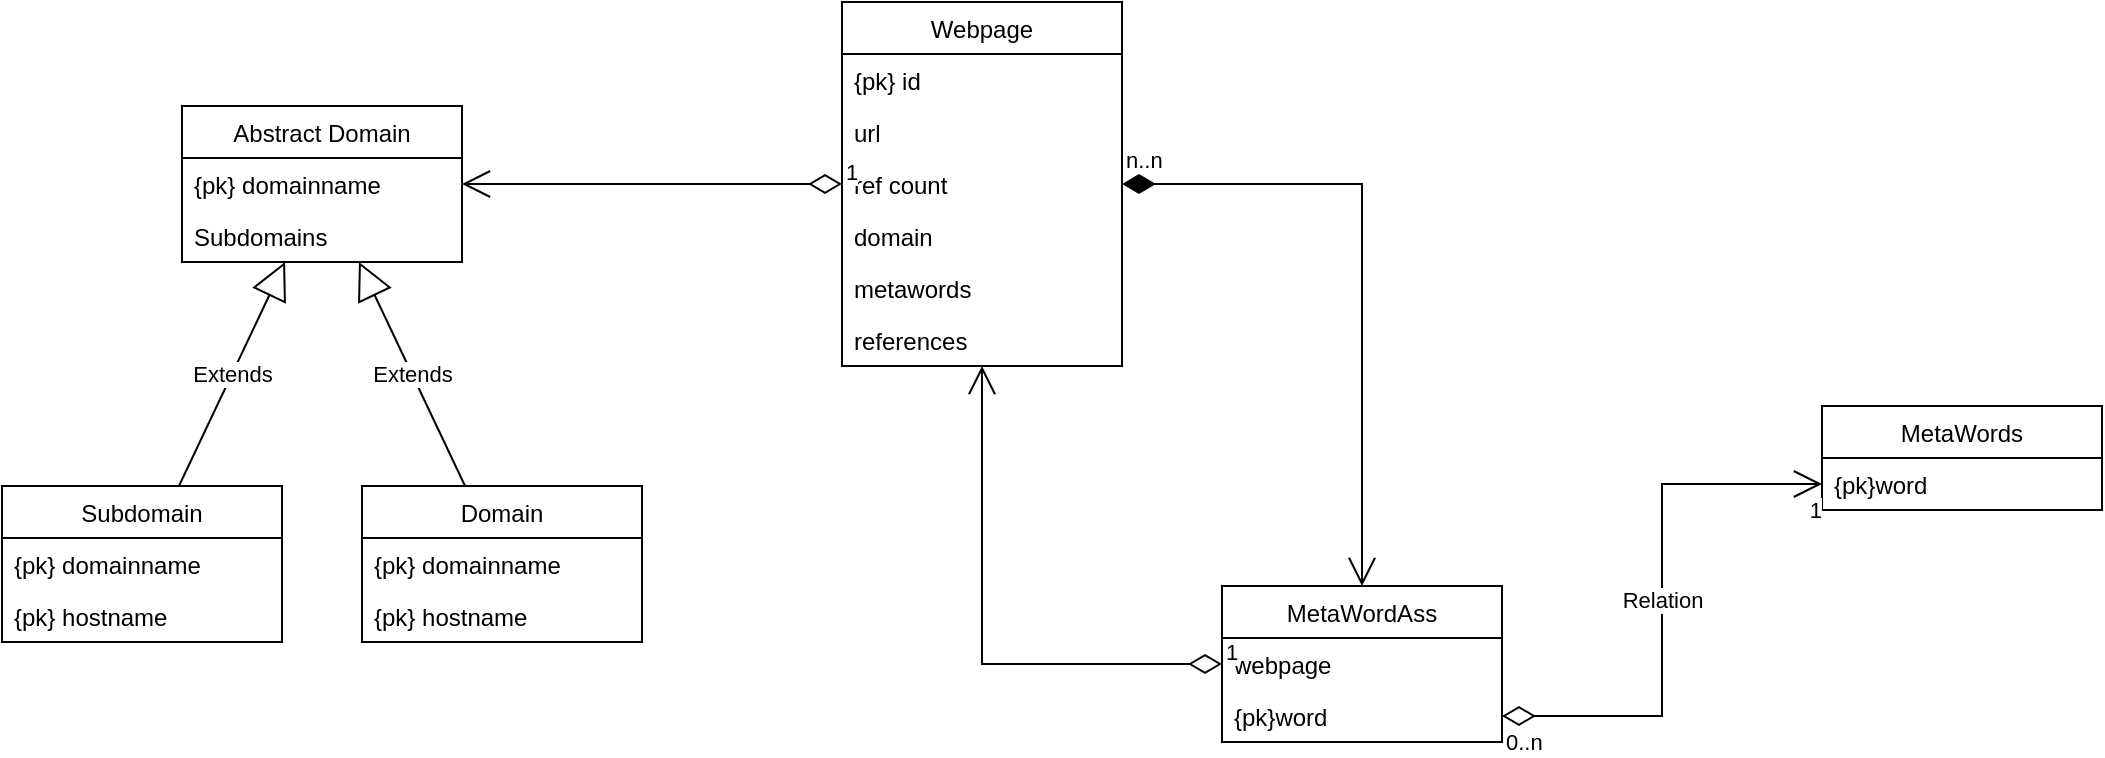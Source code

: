<mxfile version="20.2.8" type="device"><diagram id="M3Vx0OquVgNbvOq3PSSX" name="Page-1"><mxGraphModel dx="1422" dy="865" grid="1" gridSize="10" guides="1" tooltips="1" connect="1" arrows="1" fold="1" page="1" pageScale="1" pageWidth="827" pageHeight="1169" math="0" shadow="0"><root><mxCell id="0"/><mxCell id="1" parent="0"/><mxCell id="vWuMXlVWc65ogXCDPLwL-6" value="Abstract Domain" style="swimlane;fontStyle=0;childLayout=stackLayout;horizontal=1;startSize=26;fillColor=none;horizontalStack=0;resizeParent=1;resizeParentMax=0;resizeLast=0;collapsible=1;marginBottom=0;" vertex="1" parent="1"><mxGeometry x="100" y="120" width="140" height="78" as="geometry"/></mxCell><mxCell id="vWuMXlVWc65ogXCDPLwL-7" value="{pk} domainname" style="text;strokeColor=none;fillColor=none;align=left;verticalAlign=top;spacingLeft=4;spacingRight=4;overflow=hidden;rotatable=0;points=[[0,0.5],[1,0.5]];portConstraint=eastwest;" vertex="1" parent="vWuMXlVWc65ogXCDPLwL-6"><mxGeometry y="26" width="140" height="26" as="geometry"/></mxCell><mxCell id="vWuMXlVWc65ogXCDPLwL-8" value="Subdomains" style="text;strokeColor=none;fillColor=none;align=left;verticalAlign=top;spacingLeft=4;spacingRight=4;overflow=hidden;rotatable=0;points=[[0,0.5],[1,0.5]];portConstraint=eastwest;" vertex="1" parent="vWuMXlVWc65ogXCDPLwL-6"><mxGeometry y="52" width="140" height="26" as="geometry"/></mxCell><mxCell id="vWuMXlVWc65ogXCDPLwL-10" value="Webpage" style="swimlane;fontStyle=0;childLayout=stackLayout;horizontal=1;startSize=26;fillColor=none;horizontalStack=0;resizeParent=1;resizeParentMax=0;resizeLast=0;collapsible=1;marginBottom=0;" vertex="1" parent="1"><mxGeometry x="430" y="68" width="140" height="182" as="geometry"><mxRectangle x="320" y="120" width="90" height="30" as="alternateBounds"/></mxGeometry></mxCell><mxCell id="vWuMXlVWc65ogXCDPLwL-11" value="{pk} id" style="text;strokeColor=none;fillColor=none;align=left;verticalAlign=top;spacingLeft=4;spacingRight=4;overflow=hidden;rotatable=0;points=[[0,0.5],[1,0.5]];portConstraint=eastwest;" vertex="1" parent="vWuMXlVWc65ogXCDPLwL-10"><mxGeometry y="26" width="140" height="26" as="geometry"/></mxCell><mxCell id="vWuMXlVWc65ogXCDPLwL-12" value="url" style="text;strokeColor=none;fillColor=none;align=left;verticalAlign=top;spacingLeft=4;spacingRight=4;overflow=hidden;rotatable=0;points=[[0,0.5],[1,0.5]];portConstraint=eastwest;" vertex="1" parent="vWuMXlVWc65ogXCDPLwL-10"><mxGeometry y="52" width="140" height="26" as="geometry"/></mxCell><mxCell id="vWuMXlVWc65ogXCDPLwL-13" value="ref count" style="text;strokeColor=none;fillColor=none;align=left;verticalAlign=top;spacingLeft=4;spacingRight=4;overflow=hidden;rotatable=0;points=[[0,0.5],[1,0.5]];portConstraint=eastwest;" vertex="1" parent="vWuMXlVWc65ogXCDPLwL-10"><mxGeometry y="78" width="140" height="26" as="geometry"/></mxCell><mxCell id="vWuMXlVWc65ogXCDPLwL-30" value="domain" style="text;strokeColor=none;fillColor=none;align=left;verticalAlign=top;spacingLeft=4;spacingRight=4;overflow=hidden;rotatable=0;points=[[0,0.5],[1,0.5]];portConstraint=eastwest;" vertex="1" parent="vWuMXlVWc65ogXCDPLwL-10"><mxGeometry y="104" width="140" height="26" as="geometry"/></mxCell><mxCell id="vWuMXlVWc65ogXCDPLwL-43" value="metawords" style="text;strokeColor=none;fillColor=none;align=left;verticalAlign=top;spacingLeft=4;spacingRight=4;overflow=hidden;rotatable=0;points=[[0,0.5],[1,0.5]];portConstraint=eastwest;" vertex="1" parent="vWuMXlVWc65ogXCDPLwL-10"><mxGeometry y="130" width="140" height="26" as="geometry"/></mxCell><mxCell id="vWuMXlVWc65ogXCDPLwL-42" value="references" style="text;strokeColor=none;fillColor=none;align=left;verticalAlign=top;spacingLeft=4;spacingRight=4;overflow=hidden;rotatable=0;points=[[0,0.5],[1,0.5]];portConstraint=eastwest;" vertex="1" parent="vWuMXlVWc65ogXCDPLwL-10"><mxGeometry y="156" width="140" height="26" as="geometry"/></mxCell><mxCell id="vWuMXlVWc65ogXCDPLwL-14" value="MetaWords" style="swimlane;fontStyle=0;childLayout=stackLayout;horizontal=1;startSize=26;fillColor=none;horizontalStack=0;resizeParent=1;resizeParentMax=0;resizeLast=0;collapsible=1;marginBottom=0;" vertex="1" parent="1"><mxGeometry x="920" y="270" width="140" height="52" as="geometry"/></mxCell><mxCell id="vWuMXlVWc65ogXCDPLwL-16" value="{pk}word" style="text;strokeColor=none;fillColor=none;align=left;verticalAlign=top;spacingLeft=4;spacingRight=4;overflow=hidden;rotatable=0;points=[[0,0.5],[1,0.5]];portConstraint=eastwest;" vertex="1" parent="vWuMXlVWc65ogXCDPLwL-14"><mxGeometry y="26" width="140" height="26" as="geometry"/></mxCell><mxCell id="vWuMXlVWc65ogXCDPLwL-18" value="Subdomain" style="swimlane;fontStyle=0;childLayout=stackLayout;horizontal=1;startSize=26;fillColor=none;horizontalStack=0;resizeParent=1;resizeParentMax=0;resizeLast=0;collapsible=1;marginBottom=0;" vertex="1" parent="1"><mxGeometry x="10" y="310" width="140" height="78" as="geometry"/></mxCell><mxCell id="vWuMXlVWc65ogXCDPLwL-41" value="{pk} domainname" style="text;strokeColor=none;fillColor=none;align=left;verticalAlign=top;spacingLeft=4;spacingRight=4;overflow=hidden;rotatable=0;points=[[0,0.5],[1,0.5]];portConstraint=eastwest;" vertex="1" parent="vWuMXlVWc65ogXCDPLwL-18"><mxGeometry y="26" width="140" height="26" as="geometry"/></mxCell><mxCell id="vWuMXlVWc65ogXCDPLwL-19" value="{pk} hostname" style="text;strokeColor=none;fillColor=none;align=left;verticalAlign=top;spacingLeft=4;spacingRight=4;overflow=hidden;rotatable=0;points=[[0,0.5],[1,0.5]];portConstraint=eastwest;" vertex="1" parent="vWuMXlVWc65ogXCDPLwL-18"><mxGeometry y="52" width="140" height="26" as="geometry"/></mxCell><mxCell id="vWuMXlVWc65ogXCDPLwL-34" value="Domain" style="swimlane;fontStyle=0;childLayout=stackLayout;horizontal=1;startSize=26;fillColor=none;horizontalStack=0;resizeParent=1;resizeParentMax=0;resizeLast=0;collapsible=1;marginBottom=0;" vertex="1" parent="1"><mxGeometry x="190" y="310" width="140" height="78" as="geometry"/></mxCell><mxCell id="vWuMXlVWc65ogXCDPLwL-36" value="{pk} domainname" style="text;strokeColor=none;fillColor=none;align=left;verticalAlign=top;spacingLeft=4;spacingRight=4;overflow=hidden;rotatable=0;points=[[0,0.5],[1,0.5]];portConstraint=eastwest;" vertex="1" parent="vWuMXlVWc65ogXCDPLwL-34"><mxGeometry y="26" width="140" height="26" as="geometry"/></mxCell><mxCell id="vWuMXlVWc65ogXCDPLwL-35" value="{pk} hostname" style="text;strokeColor=none;fillColor=none;align=left;verticalAlign=top;spacingLeft=4;spacingRight=4;overflow=hidden;rotatable=0;points=[[0,0.5],[1,0.5]];portConstraint=eastwest;" vertex="1" parent="vWuMXlVWc65ogXCDPLwL-34"><mxGeometry y="52" width="140" height="26" as="geometry"/></mxCell><mxCell id="vWuMXlVWc65ogXCDPLwL-44" value="MetaWordAss" style="swimlane;fontStyle=0;childLayout=stackLayout;horizontal=1;startSize=26;fillColor=none;horizontalStack=0;resizeParent=1;resizeParentMax=0;resizeLast=0;collapsible=1;marginBottom=0;" vertex="1" parent="1"><mxGeometry x="620" y="360" width="140" height="78" as="geometry"/></mxCell><mxCell id="vWuMXlVWc65ogXCDPLwL-46" value="webpage" style="text;strokeColor=none;fillColor=none;align=left;verticalAlign=top;spacingLeft=4;spacingRight=4;overflow=hidden;rotatable=0;points=[[0,0.5],[1,0.5]];portConstraint=eastwest;" vertex="1" parent="vWuMXlVWc65ogXCDPLwL-44"><mxGeometry y="26" width="140" height="26" as="geometry"/></mxCell><mxCell id="vWuMXlVWc65ogXCDPLwL-47" value="{pk}word" style="text;strokeColor=none;fillColor=none;align=left;verticalAlign=top;spacingLeft=4;spacingRight=4;overflow=hidden;rotatable=0;points=[[0,0.5],[1,0.5]];portConstraint=eastwest;" vertex="1" parent="vWuMXlVWc65ogXCDPLwL-44"><mxGeometry y="52" width="140" height="26" as="geometry"/></mxCell><mxCell id="vWuMXlVWc65ogXCDPLwL-48" value="1" style="endArrow=open;html=1;endSize=12;startArrow=diamondThin;startSize=14;startFill=0;edgeStyle=orthogonalEdgeStyle;align=left;verticalAlign=bottom;rounded=0;" edge="1" parent="1" source="vWuMXlVWc65ogXCDPLwL-10" target="vWuMXlVWc65ogXCDPLwL-6"><mxGeometry x="-1" y="3" relative="1" as="geometry"><mxPoint x="330" y="60" as="sourcePoint"/><mxPoint x="490" y="60" as="targetPoint"/></mxGeometry></mxCell><mxCell id="vWuMXlVWc65ogXCDPLwL-49" value="Extends" style="endArrow=block;endSize=16;endFill=0;html=1;rounded=0;" edge="1" parent="1" source="vWuMXlVWc65ogXCDPLwL-18" target="vWuMXlVWc65ogXCDPLwL-6"><mxGeometry width="160" relative="1" as="geometry"><mxPoint x="100" y="250" as="sourcePoint"/><mxPoint x="260" y="250" as="targetPoint"/></mxGeometry></mxCell><mxCell id="vWuMXlVWc65ogXCDPLwL-50" value="Extends" style="endArrow=block;endSize=16;endFill=0;html=1;rounded=0;" edge="1" parent="1" source="vWuMXlVWc65ogXCDPLwL-34" target="vWuMXlVWc65ogXCDPLwL-6"><mxGeometry width="160" relative="1" as="geometry"><mxPoint x="200" y="240" as="sourcePoint"/><mxPoint x="360" y="240" as="targetPoint"/></mxGeometry></mxCell><mxCell id="vWuMXlVWc65ogXCDPLwL-51" value="n..n" style="endArrow=open;html=1;endSize=12;startArrow=diamondThin;startSize=14;startFill=1;edgeStyle=orthogonalEdgeStyle;align=left;verticalAlign=bottom;rounded=0;" edge="1" parent="1" source="vWuMXlVWc65ogXCDPLwL-10" target="vWuMXlVWc65ogXCDPLwL-44"><mxGeometry x="-1" y="3" relative="1" as="geometry"><mxPoint x="390" y="400" as="sourcePoint"/><mxPoint x="550" y="400" as="targetPoint"/></mxGeometry></mxCell><mxCell id="vWuMXlVWc65ogXCDPLwL-53" value="Relation" style="endArrow=open;html=1;endSize=12;startArrow=diamondThin;startSize=14;startFill=0;edgeStyle=orthogonalEdgeStyle;rounded=0;" edge="1" parent="1" source="vWuMXlVWc65ogXCDPLwL-47" target="vWuMXlVWc65ogXCDPLwL-16"><mxGeometry relative="1" as="geometry"><mxPoint x="810" y="510" as="sourcePoint"/><mxPoint x="770" y="560" as="targetPoint"/></mxGeometry></mxCell><mxCell id="vWuMXlVWc65ogXCDPLwL-54" value="0..n" style="edgeLabel;resizable=0;html=1;align=left;verticalAlign=top;" connectable="0" vertex="1" parent="vWuMXlVWc65ogXCDPLwL-53"><mxGeometry x="-1" relative="1" as="geometry"/></mxCell><mxCell id="vWuMXlVWc65ogXCDPLwL-55" value="1" style="edgeLabel;resizable=0;html=1;align=right;verticalAlign=top;" connectable="0" vertex="1" parent="vWuMXlVWc65ogXCDPLwL-53"><mxGeometry x="1" relative="1" as="geometry"/></mxCell><mxCell id="vWuMXlVWc65ogXCDPLwL-56" value="1" style="endArrow=open;html=1;endSize=12;startArrow=diamondThin;startSize=14;startFill=0;edgeStyle=orthogonalEdgeStyle;align=left;verticalAlign=bottom;rounded=0;" edge="1" parent="1" source="vWuMXlVWc65ogXCDPLwL-46" target="vWuMXlVWc65ogXCDPLwL-10"><mxGeometry x="-1" y="3" relative="1" as="geometry"><mxPoint x="430" y="580" as="sourcePoint"/><mxPoint x="590" y="580" as="targetPoint"/></mxGeometry></mxCell></root></mxGraphModel></diagram></mxfile>